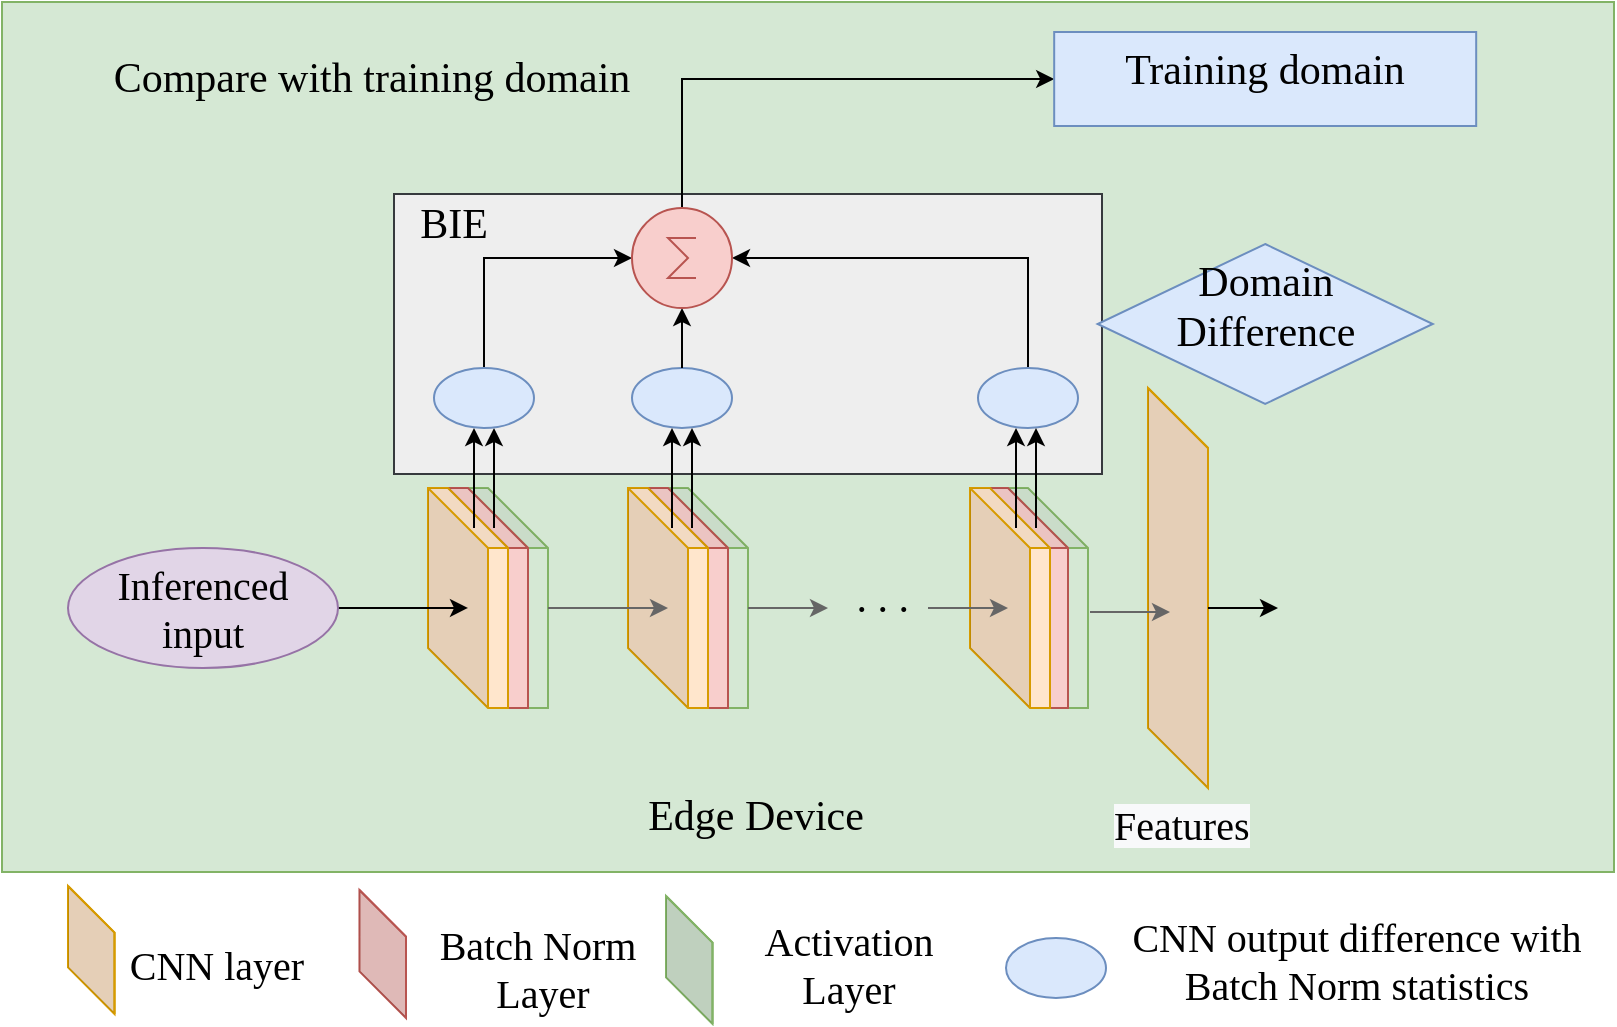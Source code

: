 <mxfile version="16.6.6" type="github">
  <diagram id="NjaDl5oMlJuM4JUvn9aB" name="Page-1">
    <mxGraphModel dx="4941" dy="2183" grid="1" gridSize="10" guides="1" tooltips="1" connect="1" arrows="1" fold="1" page="1" pageScale="1" pageWidth="850" pageHeight="1100" math="0" shadow="0">
      <root>
        <mxCell id="0" />
        <mxCell id="1" parent="0" />
        <mxCell id="g9vQ7g-nkQoQMRCDzfDm-1" value="" style="rounded=0;whiteSpace=wrap;html=1;labelBackgroundColor=#67AB9F;fontFamily=Verdana;fontSize=18;fillColor=#d5e8d4;strokeColor=#82b366;" vertex="1" parent="1">
          <mxGeometry x="-827" y="560" width="806" height="435" as="geometry" />
        </mxCell>
        <mxCell id="g9vQ7g-nkQoQMRCDzfDm-3" value="" style="rounded=0;whiteSpace=wrap;html=1;labelBackgroundColor=#FFC2C2;fontFamily=Verdana;fontSize=14;fillColor=#eeeeee;align=center;strokeColor=#36393d;" vertex="1" parent="1">
          <mxGeometry x="-631" y="656" width="354" height="140" as="geometry" />
        </mxCell>
        <mxCell id="g9vQ7g-nkQoQMRCDzfDm-5" value="" style="shape=cube;whiteSpace=wrap;html=1;boundedLbl=1;backgroundOutline=1;darkOpacity=0.05;darkOpacity2=0.1;rotation=0;size=30;fillColor=#ffe6cc;strokeColor=#d79b00;fontFamily=Verdana;" vertex="1" parent="1">
          <mxGeometry x="-254" y="753" width="30" height="200" as="geometry" />
        </mxCell>
        <mxCell id="g9vQ7g-nkQoQMRCDzfDm-40" value="" style="shape=cube;whiteSpace=wrap;html=1;boundedLbl=1;backgroundOutline=1;darkOpacity=0.05;darkOpacity2=0.1;rotation=0;size=30;fillColor=#d5e8d4;strokeColor=#82b366;fontFamily=Verdana;" vertex="1" parent="1">
          <mxGeometry x="-594" y="803" width="40" height="110" as="geometry" />
        </mxCell>
        <mxCell id="g9vQ7g-nkQoQMRCDzfDm-41" value="" style="shape=cube;whiteSpace=wrap;html=1;boundedLbl=1;backgroundOutline=1;darkOpacity=0.05;darkOpacity2=0.1;rotation=0;size=30;fillColor=#f8cecc;strokeColor=#b85450;fontFamily=Verdana;" vertex="1" parent="1">
          <mxGeometry x="-604" y="803" width="40" height="110" as="geometry" />
        </mxCell>
        <mxCell id="g9vQ7g-nkQoQMRCDzfDm-42" value="" style="shape=cube;whiteSpace=wrap;html=1;boundedLbl=1;backgroundOutline=1;darkOpacity=0.05;darkOpacity2=0.1;rotation=0;size=30;fillColor=#ffe6cc;strokeColor=#d79b00;fontFamily=Verdana;" vertex="1" parent="1">
          <mxGeometry x="-614" y="803" width="40" height="110" as="geometry" />
        </mxCell>
        <mxCell id="g9vQ7g-nkQoQMRCDzfDm-43" value="" style="shape=cube;whiteSpace=wrap;html=1;boundedLbl=1;backgroundOutline=1;darkOpacity=0.05;darkOpacity2=0.1;rotation=0;size=30;fillColor=#d5e8d4;strokeColor=#82b366;fontFamily=Verdana;" vertex="1" parent="1">
          <mxGeometry x="-494" y="803" width="40" height="110" as="geometry" />
        </mxCell>
        <mxCell id="g9vQ7g-nkQoQMRCDzfDm-44" value="" style="shape=cube;whiteSpace=wrap;html=1;boundedLbl=1;backgroundOutline=1;darkOpacity=0.05;darkOpacity2=0.1;rotation=0;size=30;fillColor=#f8cecc;strokeColor=#b85450;fontFamily=Verdana;" vertex="1" parent="1">
          <mxGeometry x="-504" y="803" width="40" height="110" as="geometry" />
        </mxCell>
        <mxCell id="g9vQ7g-nkQoQMRCDzfDm-45" value="" style="shape=cube;whiteSpace=wrap;html=1;boundedLbl=1;backgroundOutline=1;darkOpacity=0.05;darkOpacity2=0.1;rotation=0;size=30;fillColor=#ffe6cc;strokeColor=#d79b00;fontFamily=Verdana;" vertex="1" parent="1">
          <mxGeometry x="-514" y="803" width="40" height="110" as="geometry" />
        </mxCell>
        <mxCell id="g9vQ7g-nkQoQMRCDzfDm-46" value="" style="shape=cube;whiteSpace=wrap;html=1;boundedLbl=1;backgroundOutline=1;darkOpacity=0.05;darkOpacity2=0.1;rotation=0;size=30;fillColor=#d5e8d4;strokeColor=#82b366;fontFamily=Verdana;" vertex="1" parent="1">
          <mxGeometry x="-324" y="803" width="40" height="110" as="geometry" />
        </mxCell>
        <mxCell id="g9vQ7g-nkQoQMRCDzfDm-47" value="" style="shape=cube;whiteSpace=wrap;html=1;boundedLbl=1;backgroundOutline=1;darkOpacity=0.05;darkOpacity2=0.1;rotation=0;size=30;fillColor=#f8cecc;strokeColor=#b85450;fontFamily=Verdana;" vertex="1" parent="1">
          <mxGeometry x="-334" y="803" width="40" height="110" as="geometry" />
        </mxCell>
        <mxCell id="g9vQ7g-nkQoQMRCDzfDm-48" value="" style="shape=cube;whiteSpace=wrap;html=1;boundedLbl=1;backgroundOutline=1;darkOpacity=0.05;darkOpacity2=0.1;rotation=0;size=30;fillColor=#ffe6cc;strokeColor=#d79b00;fontFamily=Verdana;" vertex="1" parent="1">
          <mxGeometry x="-343" y="803" width="40" height="110" as="geometry" />
        </mxCell>
        <mxCell id="g9vQ7g-nkQoQMRCDzfDm-49" value="" style="endArrow=classic;html=1;rounded=0;fillColor=#f5f5f5;strokeColor=#666666;fontFamily=Verdana;" edge="1" parent="1">
          <mxGeometry width="50" height="50" relative="1" as="geometry">
            <mxPoint x="-554" y="863" as="sourcePoint" />
            <mxPoint x="-494" y="863" as="targetPoint" />
          </mxGeometry>
        </mxCell>
        <mxCell id="g9vQ7g-nkQoQMRCDzfDm-50" value="" style="endArrow=classic;html=1;rounded=0;fillColor=#f5f5f5;strokeColor=#666666;fontFamily=Verdana;" edge="1" parent="1">
          <mxGeometry width="50" height="50" relative="1" as="geometry">
            <mxPoint x="-454" y="863" as="sourcePoint" />
            <mxPoint x="-414" y="863" as="targetPoint" />
          </mxGeometry>
        </mxCell>
        <mxCell id="g9vQ7g-nkQoQMRCDzfDm-51" value="" style="endArrow=classic;html=1;rounded=0;fillColor=#f5f5f5;strokeColor=#666666;fontFamily=Verdana;" edge="1" parent="1">
          <mxGeometry width="50" height="50" relative="1" as="geometry">
            <mxPoint x="-364" y="863" as="sourcePoint" />
            <mxPoint x="-324" y="863" as="targetPoint" />
            <Array as="points">
              <mxPoint x="-344" y="863" />
            </Array>
          </mxGeometry>
        </mxCell>
        <mxCell id="g9vQ7g-nkQoQMRCDzfDm-52" value="&lt;font style=&quot;font-size: 21px&quot;&gt;. . .&amp;nbsp;&lt;/font&gt;" style="text;html=1;strokeColor=none;fillColor=none;align=center;verticalAlign=middle;whiteSpace=wrap;rounded=0;fontFamily=Verdana;" vertex="1" parent="1">
          <mxGeometry x="-414" y="843" width="60" height="30" as="geometry" />
        </mxCell>
        <mxCell id="g9vQ7g-nkQoQMRCDzfDm-53" value="" style="edgeStyle=none;rounded=0;orthogonalLoop=1;jettySize=auto;html=1;fontSize=21;fontFamily=Verdana;" edge="1" parent="1">
          <mxGeometry relative="1" as="geometry">
            <mxPoint x="-224" y="863" as="sourcePoint" />
            <mxPoint x="-189.0" y="863" as="targetPoint" />
          </mxGeometry>
        </mxCell>
        <mxCell id="g9vQ7g-nkQoQMRCDzfDm-55" value="" style="endArrow=classic;html=1;rounded=0;fillColor=#f5f5f5;strokeColor=#666666;fontFamily=Verdana;" edge="1" parent="1">
          <mxGeometry width="50" height="50" relative="1" as="geometry">
            <mxPoint x="-283" y="865" as="sourcePoint" />
            <mxPoint x="-243" y="865" as="targetPoint" />
            <Array as="points">
              <mxPoint x="-263" y="865" />
            </Array>
          </mxGeometry>
        </mxCell>
        <mxCell id="g9vQ7g-nkQoQMRCDzfDm-56" style="edgeStyle=none;rounded=0;orthogonalLoop=1;jettySize=auto;html=1;exitX=1;exitY=0.5;exitDx=0;exitDy=0;entryX=0.5;entryY=0.636;entryDx=0;entryDy=0;entryPerimeter=0;fontSize=21;fontFamily=Verdana;" edge="1" parent="1" source="g9vQ7g-nkQoQMRCDzfDm-57">
          <mxGeometry relative="1" as="geometry">
            <mxPoint x="-594" y="862.96" as="targetPoint" />
          </mxGeometry>
        </mxCell>
        <mxCell id="g9vQ7g-nkQoQMRCDzfDm-57" value="Inferenced&lt;br style=&quot;font-size: 20px;&quot;&gt;input" style="ellipse;whiteSpace=wrap;html=1;strokeColor=#9673a6;fillColor=#e1d5e7;fontSize=20;fontFamily=Verdana;" vertex="1" parent="1">
          <mxGeometry x="-794" y="833" width="135" height="60" as="geometry" />
        </mxCell>
        <mxCell id="g9vQ7g-nkQoQMRCDzfDm-58" style="edgeStyle=orthogonalEdgeStyle;rounded=0;orthogonalLoop=1;jettySize=auto;html=1;exitX=0.5;exitY=1;exitDx=0;exitDy=0;entryX=1;entryY=0.5;entryDx=0;entryDy=0;entryPerimeter=0;fontSize=21;fontFamily=Verdana;" edge="1" parent="1" source="g9vQ7g-nkQoQMRCDzfDm-59" target="g9vQ7g-nkQoQMRCDzfDm-74">
          <mxGeometry relative="1" as="geometry" />
        </mxCell>
        <mxCell id="g9vQ7g-nkQoQMRCDzfDm-59" value="" style="ellipse;whiteSpace=wrap;html=1;fontSize=21;fillColor=#dae8fc;strokeColor=#6c8ebf;rotation=-180;fontFamily=Verdana;" vertex="1" parent="1">
          <mxGeometry x="-339" y="743" width="50" height="30" as="geometry" />
        </mxCell>
        <mxCell id="g9vQ7g-nkQoQMRCDzfDm-60" value="" style="ellipse;whiteSpace=wrap;html=1;fontSize=21;fillColor=#dae8fc;strokeColor=#6c8ebf;rotation=-180;fontFamily=Verdana;" vertex="1" parent="1">
          <mxGeometry x="-512" y="743" width="50" height="30" as="geometry" />
        </mxCell>
        <mxCell id="g9vQ7g-nkQoQMRCDzfDm-61" style="edgeStyle=orthogonalEdgeStyle;rounded=0;orthogonalLoop=1;jettySize=auto;html=1;exitX=0.5;exitY=1;exitDx=0;exitDy=0;entryX=0.5;entryY=0;entryDx=0;entryDy=0;entryPerimeter=0;fontSize=21;fontFamily=Verdana;" edge="1" parent="1" source="g9vQ7g-nkQoQMRCDzfDm-60">
          <mxGeometry x="-614" y="583" as="geometry">
            <mxPoint x="-487" y="713" as="targetPoint" />
          </mxGeometry>
        </mxCell>
        <mxCell id="g9vQ7g-nkQoQMRCDzfDm-62" value="" style="group;fontFamily=Verdana;" vertex="1" connectable="0" parent="1">
          <mxGeometry x="-591" y="773" width="10" height="50" as="geometry" />
        </mxCell>
        <mxCell id="g9vQ7g-nkQoQMRCDzfDm-63" style="edgeStyle=none;rounded=0;orthogonalLoop=1;jettySize=auto;html=1;exitX=0;exitY=0;exitDx=35;exitDy=110;exitPerimeter=0;fontSize=21;fontFamily=Verdana;" edge="1" parent="g9vQ7g-nkQoQMRCDzfDm-62">
          <mxGeometry x="-20" y="-200" as="geometry">
            <mxPoint y="50" as="sourcePoint" />
            <mxPoint as="targetPoint" />
            <Array as="points">
              <mxPoint y="10" />
            </Array>
          </mxGeometry>
        </mxCell>
        <mxCell id="g9vQ7g-nkQoQMRCDzfDm-64" style="edgeStyle=none;rounded=0;orthogonalLoop=1;jettySize=auto;html=1;exitX=0;exitY=0;exitDx=35;exitDy=110;exitPerimeter=0;entryX=0.5;entryY=0;entryDx=0;entryDy=0;fontSize=21;fontFamily=Verdana;" edge="1" parent="g9vQ7g-nkQoQMRCDzfDm-62">
          <mxGeometry x="-20" y="-200" as="geometry">
            <mxPoint x="10" y="50" as="sourcePoint" />
            <mxPoint x="10" as="targetPoint" />
          </mxGeometry>
        </mxCell>
        <mxCell id="g9vQ7g-nkQoQMRCDzfDm-65" value="" style="group;fontFamily=Verdana;" vertex="1" connectable="0" parent="1">
          <mxGeometry x="-492" y="773" width="10" height="50" as="geometry" />
        </mxCell>
        <mxCell id="g9vQ7g-nkQoQMRCDzfDm-66" style="edgeStyle=none;rounded=0;orthogonalLoop=1;jettySize=auto;html=1;exitX=0;exitY=0;exitDx=35;exitDy=110;exitPerimeter=0;fontSize=21;fontFamily=Verdana;" edge="1" parent="g9vQ7g-nkQoQMRCDzfDm-65">
          <mxGeometry x="-20" y="-200" as="geometry">
            <mxPoint y="50" as="sourcePoint" />
            <mxPoint as="targetPoint" />
            <Array as="points">
              <mxPoint y="10" />
            </Array>
          </mxGeometry>
        </mxCell>
        <mxCell id="g9vQ7g-nkQoQMRCDzfDm-67" style="edgeStyle=none;rounded=0;orthogonalLoop=1;jettySize=auto;html=1;exitX=0;exitY=0;exitDx=35;exitDy=110;exitPerimeter=0;entryX=0.5;entryY=0;entryDx=0;entryDy=0;fontSize=21;fontFamily=Verdana;" edge="1" parent="g9vQ7g-nkQoQMRCDzfDm-65">
          <mxGeometry x="-20" y="-200" as="geometry">
            <mxPoint x="10" y="50" as="sourcePoint" />
            <mxPoint x="10" as="targetPoint" />
          </mxGeometry>
        </mxCell>
        <mxCell id="g9vQ7g-nkQoQMRCDzfDm-68" value="" style="group;fontFamily=Verdana;" vertex="1" connectable="0" parent="1">
          <mxGeometry x="-320" y="773" width="10" height="50" as="geometry" />
        </mxCell>
        <mxCell id="g9vQ7g-nkQoQMRCDzfDm-69" style="edgeStyle=none;rounded=0;orthogonalLoop=1;jettySize=auto;html=1;exitX=0;exitY=0;exitDx=35;exitDy=110;exitPerimeter=0;fontSize=21;fontFamily=Verdana;" edge="1" parent="g9vQ7g-nkQoQMRCDzfDm-68">
          <mxGeometry x="-20" y="-200" as="geometry">
            <mxPoint y="50" as="sourcePoint" />
            <mxPoint as="targetPoint" />
            <Array as="points">
              <mxPoint y="10" />
            </Array>
          </mxGeometry>
        </mxCell>
        <mxCell id="g9vQ7g-nkQoQMRCDzfDm-70" style="edgeStyle=none;rounded=0;orthogonalLoop=1;jettySize=auto;html=1;exitX=0;exitY=0;exitDx=35;exitDy=110;exitPerimeter=0;entryX=0.5;entryY=0;entryDx=0;entryDy=0;fontSize=21;fontFamily=Verdana;" edge="1" parent="g9vQ7g-nkQoQMRCDzfDm-68">
          <mxGeometry x="-20" y="-200" as="geometry">
            <mxPoint x="10" y="50" as="sourcePoint" />
            <mxPoint x="10" as="targetPoint" />
          </mxGeometry>
        </mxCell>
        <mxCell id="g9vQ7g-nkQoQMRCDzfDm-71" style="edgeStyle=orthogonalEdgeStyle;rounded=0;orthogonalLoop=1;jettySize=auto;html=1;exitX=0.5;exitY=1;exitDx=0;exitDy=0;entryX=0;entryY=0.5;entryDx=0;entryDy=0;entryPerimeter=0;fontSize=21;fontFamily=Verdana;" edge="1" parent="1" source="g9vQ7g-nkQoQMRCDzfDm-72" target="g9vQ7g-nkQoQMRCDzfDm-74">
          <mxGeometry relative="1" as="geometry" />
        </mxCell>
        <mxCell id="g9vQ7g-nkQoQMRCDzfDm-72" value="" style="ellipse;whiteSpace=wrap;html=1;fontSize=21;fillColor=#dae8fc;strokeColor=#6c8ebf;rotation=-180;fontFamily=Verdana;" vertex="1" parent="1">
          <mxGeometry x="-611" y="743" width="50" height="30" as="geometry" />
        </mxCell>
        <mxCell id="g9vQ7g-nkQoQMRCDzfDm-73" style="edgeStyle=orthogonalEdgeStyle;rounded=0;orthogonalLoop=1;jettySize=auto;html=1;entryX=0;entryY=0.5;entryDx=0;entryDy=0;fontFamily=Verdana;fontSize=18;" edge="1" parent="1" source="g9vQ7g-nkQoQMRCDzfDm-74" target="g9vQ7g-nkQoQMRCDzfDm-92">
          <mxGeometry relative="1" as="geometry">
            <Array as="points">
              <mxPoint x="-487" y="599" />
            </Array>
          </mxGeometry>
        </mxCell>
        <mxCell id="g9vQ7g-nkQoQMRCDzfDm-74" value="" style="verticalLabelPosition=bottom;shadow=0;dashed=0;align=center;html=1;verticalAlign=top;shape=mxgraph.electrical.abstract.sum;fontSize=21;fillColor=#f8cecc;strokeColor=#b85450;fontFamily=Verdana;" vertex="1" parent="1">
          <mxGeometry x="-512" y="663" width="50" height="50" as="geometry" />
        </mxCell>
        <mxCell id="g9vQ7g-nkQoQMRCDzfDm-79" value="BIE" style="text;html=1;strokeColor=none;fillColor=none;align=center;verticalAlign=middle;whiteSpace=wrap;rounded=0;labelBackgroundColor=none;fontFamily=Verdana;fontSize=21;" vertex="1" parent="1">
          <mxGeometry x="-631" y="656" width="60" height="30" as="geometry" />
        </mxCell>
        <mxCell id="g9vQ7g-nkQoQMRCDzfDm-80" value="" style="shape=cube;whiteSpace=wrap;html=1;boundedLbl=1;backgroundOutline=1;darkOpacity=0.05;darkOpacity2=0.1;rotation=0;size=30;fillColor=#ffe6cc;strokeColor=#d79b00;fontFamily=Verdana;" vertex="1" parent="1">
          <mxGeometry x="-794" y="1002" width="23.27" height="64" as="geometry" />
        </mxCell>
        <mxCell id="g9vQ7g-nkQoQMRCDzfDm-82" value="&lt;span style=&quot;color: rgb(0, 0, 0); font-size: 20px; font-style: normal; font-weight: 400; letter-spacing: normal; text-align: center; text-indent: 0px; text-transform: none; word-spacing: 0px; background-color: rgb(248, 249, 250); display: inline; float: none;&quot;&gt;Features&lt;/span&gt;" style="text;whiteSpace=wrap;html=1;fontSize=20;fontFamily=Verdana;" vertex="1" parent="1">
          <mxGeometry x="-273" y="953.003" width="90" height="38" as="geometry" />
        </mxCell>
        <mxCell id="g9vQ7g-nkQoQMRCDzfDm-83" value="CNN layer" style="text;html=1;strokeColor=none;fillColor=none;align=center;verticalAlign=middle;whiteSpace=wrap;rounded=0;labelBackgroundColor=none;fontFamily=Verdana;fontSize=20;" vertex="1" parent="1">
          <mxGeometry x="-770.73" y="1026" width="103" height="30" as="geometry" />
        </mxCell>
        <mxCell id="g9vQ7g-nkQoQMRCDzfDm-84" value="" style="shape=cube;whiteSpace=wrap;html=1;boundedLbl=1;backgroundOutline=1;darkOpacity=0.05;darkOpacity2=0.1;rotation=0;size=30;fillColor=#f8cecc;strokeColor=#b85450;fontFamily=Verdana;" vertex="1" parent="1">
          <mxGeometry x="-648.27" y="1004" width="23.27" height="64" as="geometry" />
        </mxCell>
        <mxCell id="g9vQ7g-nkQoQMRCDzfDm-85" value="Batch Norm&amp;nbsp; Layer" style="text;html=1;strokeColor=none;fillColor=none;align=center;verticalAlign=middle;whiteSpace=wrap;rounded=0;labelBackgroundColor=none;fontFamily=Verdana;fontSize=20;" vertex="1" parent="1">
          <mxGeometry x="-625" y="1028" width="137" height="30" as="geometry" />
        </mxCell>
        <mxCell id="g9vQ7g-nkQoQMRCDzfDm-86" value="" style="shape=cube;whiteSpace=wrap;html=1;boundedLbl=1;backgroundOutline=1;darkOpacity=0.05;darkOpacity2=0.1;rotation=0;size=30;fillColor=#d5e8d4;strokeColor=#82b366;fontFamily=Verdana;" vertex="1" parent="1">
          <mxGeometry x="-495" y="1007" width="23.27" height="64" as="geometry" />
        </mxCell>
        <mxCell id="g9vQ7g-nkQoQMRCDzfDm-87" value="Activation Layer" style="text;html=1;strokeColor=none;fillColor=none;align=center;verticalAlign=middle;whiteSpace=wrap;rounded=0;labelBackgroundColor=none;fontFamily=Verdana;fontSize=20;" vertex="1" parent="1">
          <mxGeometry x="-472" y="1026" width="137" height="30" as="geometry" />
        </mxCell>
        <mxCell id="g9vQ7g-nkQoQMRCDzfDm-88" value="" style="ellipse;whiteSpace=wrap;html=1;fontSize=21;fillColor=#dae8fc;strokeColor=#6c8ebf;rotation=-180;fontFamily=Verdana;" vertex="1" parent="1">
          <mxGeometry x="-325" y="1028" width="50" height="30" as="geometry" />
        </mxCell>
        <mxCell id="g9vQ7g-nkQoQMRCDzfDm-89" value="CNN output difference with Batch Norm statistics" style="text;html=1;strokeColor=none;fillColor=none;align=center;verticalAlign=middle;whiteSpace=wrap;rounded=0;labelBackgroundColor=none;fontFamily=Verdana;fontSize=20;" vertex="1" parent="1">
          <mxGeometry x="-265" y="1024" width="231" height="30" as="geometry" />
        </mxCell>
        <mxCell id="g9vQ7g-nkQoQMRCDzfDm-92" value="&lt;span style=&quot;color: rgb(0 , 0 , 0) ; font-size: 21px ; font-style: normal ; font-weight: 400 ; letter-spacing: normal ; text-indent: 0px ; text-transform: none ; word-spacing: 0px ; display: inline ; float: none&quot;&gt;Training domain&lt;/span&gt;&lt;div&gt;&lt;span style=&quot;color: rgb(0 , 0 , 0) ; font-size: 21px ; font-style: normal ; font-weight: 400 ; letter-spacing: normal ; text-indent: 0px ; text-transform: none ; word-spacing: 0px ; display: inline ; float: none&quot;&gt;&lt;br&gt;&lt;/span&gt;&lt;/div&gt;" style="text;whiteSpace=wrap;html=1;fontSize=21;fontFamily=Verdana;align=center;fillColor=#dae8fc;strokeColor=#6c8ebf;labelBackgroundColor=none;" vertex="1" parent="1">
          <mxGeometry x="-300.91" y="575" width="211" height="47" as="geometry" />
        </mxCell>
        <mxCell id="g9vQ7g-nkQoQMRCDzfDm-94" value="Edge Device" style="whiteSpace=wrap;html=1;shadow=0;dashed=0;fontSize=21;verticalAlign=top;fillColor=none;strokeColor=none;fontFamily=Verdana;" vertex="1" parent="1">
          <mxGeometry x="-597" y="948" width="294" height="39.2" as="geometry" />
        </mxCell>
        <mxCell id="g9vQ7g-nkQoQMRCDzfDm-96" value="&lt;font style=&quot;font-size: 21px&quot;&gt;Compare with training domain&lt;/font&gt;" style="whiteSpace=wrap;html=1;shadow=0;dashed=0;fontSize=21;verticalAlign=top;fillColor=none;strokeColor=none;fontFamily=Verdana;" vertex="1" parent="1">
          <mxGeometry x="-789" y="578.9" width="294" height="39.2" as="geometry" />
        </mxCell>
        <mxCell id="g9vQ7g-nkQoQMRCDzfDm-107" value="Domain&lt;br&gt;Difference" style="rhombus;whiteSpace=wrap;html=1;fontSize=21;fontFamily=Verdana;verticalAlign=top;fillColor=#dae8fc;strokeColor=#6c8ebf;gradientColor=none;labelBackgroundColor=none;" vertex="1" parent="1">
          <mxGeometry x="-279.2" y="681" width="167.59" height="80" as="geometry" />
        </mxCell>
      </root>
    </mxGraphModel>
  </diagram>
</mxfile>

